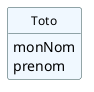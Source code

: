@startuml test

hide circle
hide empty members
hide empty methods

skinparam classAttributeIconSize 0

skinparam roundcorner 5

skinparam class {
	BackgroundColor AliceBlue
	BorderColor DarkSlateGray
	ArrowColor Black
	FontColor Black
	FontSize 12
	FontName Helvetica
}

skinparam arrow {
    MessageAlign center
}

class Toto {
    monNom
    prenom
}

@enduml
